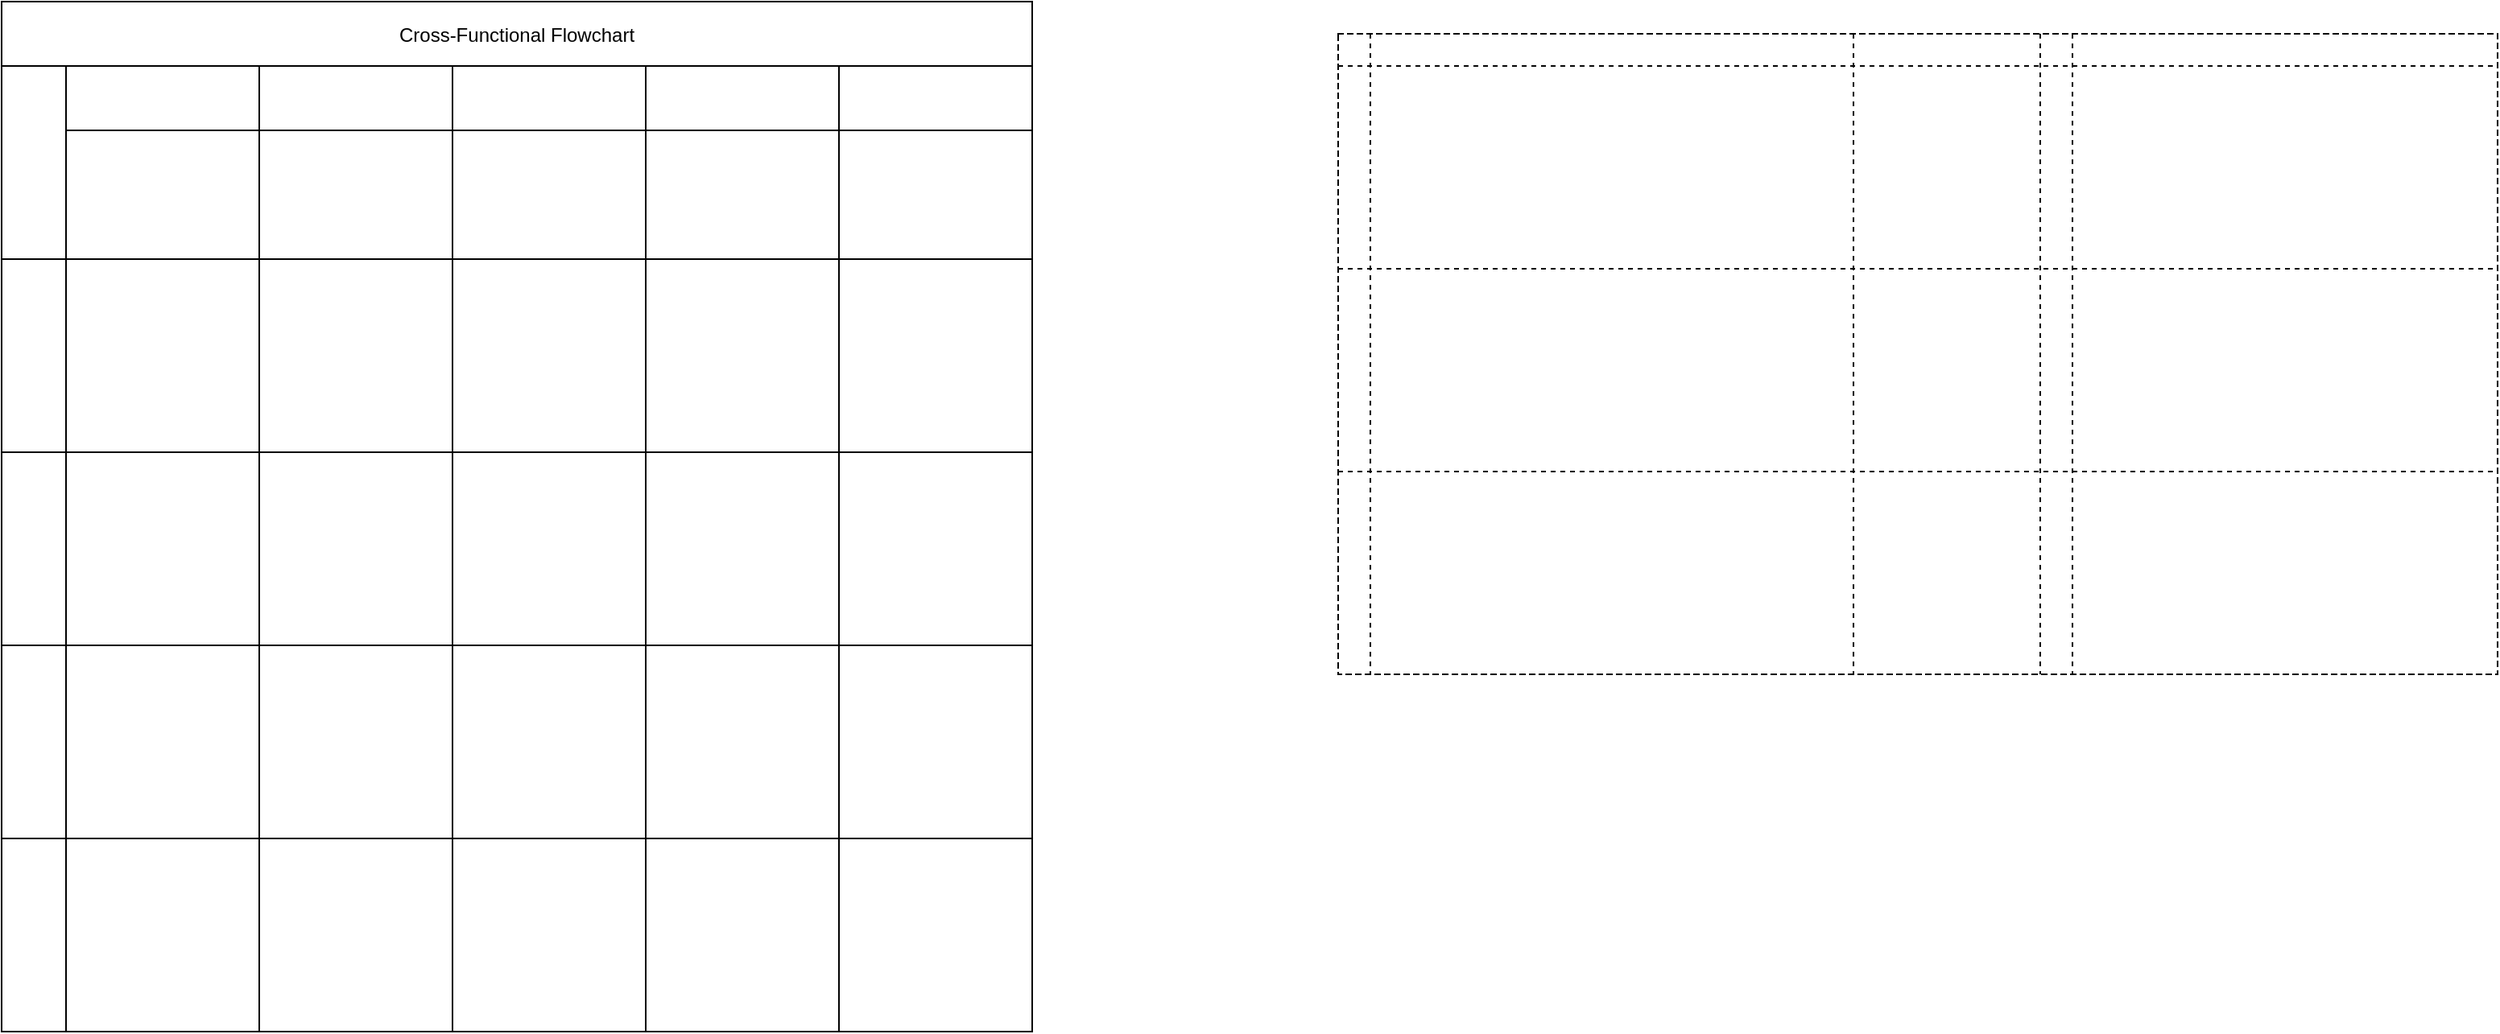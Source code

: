 <mxfile version="26.2.15">
  <diagram name="Page-1" id="TB_9cFE0EKYuABBTSTt4">
    <mxGraphModel dx="1203" dy="1933" grid="1" gridSize="10" guides="1" tooltips="1" connect="1" arrows="1" fold="1" page="1" pageScale="1" pageWidth="827" pageHeight="1169" math="0" shadow="0">
      <root>
        <mxCell id="0" />
        <mxCell id="1" parent="0" />
        <mxCell id="I7guThDB0Dkwod5BumiW-1" value="Cross-Functional Flowchart" style="shape=table;childLayout=tableLayout;startSize=40;collapsible=0;recursiveResize=0;expand=0;gradientColor=none;" vertex="1" parent="1">
          <mxGeometry x="90" y="-20" width="640" height="640" as="geometry" />
        </mxCell>
        <mxCell id="I7guThDB0Dkwod5BumiW-2" value="" style="shape=tableRow;horizontal=0;swimlaneHead=0;swimlaneBody=0;top=0;left=0;strokeColor=inherit;bottom=0;right=0;dropTarget=0;fontStyle=0;fillColor=none;points=[[0,0.5],[1,0.5]];portConstraint=eastwest;startSize=40;collapsible=0;recursiveResize=0;expand=0;" vertex="1" parent="I7guThDB0Dkwod5BumiW-1">
          <mxGeometry y="40" width="640" height="120" as="geometry" />
        </mxCell>
        <mxCell id="I7guThDB0Dkwod5BumiW-3" value="" style="swimlane;swimlaneHead=0;swimlaneBody=0;fontStyle=0;strokeColor=inherit;connectable=0;fillColor=none;startSize=40;collapsible=0;recursiveResize=0;expand=0;" vertex="1" parent="I7guThDB0Dkwod5BumiW-2">
          <mxGeometry x="40" width="120" height="120" as="geometry">
            <mxRectangle width="120" height="120" as="alternateBounds" />
          </mxGeometry>
        </mxCell>
        <mxCell id="I7guThDB0Dkwod5BumiW-4" value="" style="swimlane;swimlaneHead=0;swimlaneBody=0;fontStyle=0;strokeColor=inherit;connectable=0;fillColor=none;startSize=40;collapsible=0;recursiveResize=0;expand=0;" vertex="1" parent="I7guThDB0Dkwod5BumiW-2">
          <mxGeometry x="160" width="120" height="120" as="geometry">
            <mxRectangle width="120" height="120" as="alternateBounds" />
          </mxGeometry>
        </mxCell>
        <mxCell id="I7guThDB0Dkwod5BumiW-5" value="" style="swimlane;swimlaneHead=0;swimlaneBody=0;fontStyle=0;strokeColor=inherit;connectable=0;fillColor=none;startSize=40;collapsible=0;recursiveResize=0;expand=0;" vertex="1" parent="I7guThDB0Dkwod5BumiW-2">
          <mxGeometry x="280" width="120" height="120" as="geometry">
            <mxRectangle width="120" height="120" as="alternateBounds" />
          </mxGeometry>
        </mxCell>
        <mxCell id="I7guThDB0Dkwod5BumiW-6" value="" style="swimlane;swimlaneHead=0;swimlaneBody=0;fontStyle=0;strokeColor=inherit;connectable=0;fillColor=none;startSize=40;collapsible=0;recursiveResize=0;expand=0;" vertex="1" parent="I7guThDB0Dkwod5BumiW-2">
          <mxGeometry x="400" width="120" height="120" as="geometry">
            <mxRectangle width="120" height="120" as="alternateBounds" />
          </mxGeometry>
        </mxCell>
        <mxCell id="I7guThDB0Dkwod5BumiW-7" value="" style="swimlane;swimlaneHead=0;swimlaneBody=0;fontStyle=0;strokeColor=inherit;connectable=0;fillColor=none;startSize=40;collapsible=0;recursiveResize=0;expand=0;" vertex="1" parent="I7guThDB0Dkwod5BumiW-2">
          <mxGeometry x="520" width="120" height="120" as="geometry">
            <mxRectangle width="120" height="120" as="alternateBounds" />
          </mxGeometry>
        </mxCell>
        <mxCell id="I7guThDB0Dkwod5BumiW-8" value="" style="shape=tableRow;horizontal=0;swimlaneHead=0;swimlaneBody=0;top=0;left=0;strokeColor=inherit;bottom=0;right=0;dropTarget=0;fontStyle=0;fillColor=none;points=[[0,0.5],[1,0.5]];portConstraint=eastwest;startSize=40;collapsible=0;recursiveResize=0;expand=0;" vertex="1" parent="I7guThDB0Dkwod5BumiW-1">
          <mxGeometry y="160" width="640" height="120" as="geometry" />
        </mxCell>
        <mxCell id="I7guThDB0Dkwod5BumiW-9" value="" style="swimlane;swimlaneHead=0;swimlaneBody=0;fontStyle=0;connectable=0;strokeColor=inherit;fillColor=none;startSize=0;collapsible=0;recursiveResize=0;expand=0;" vertex="1" parent="I7guThDB0Dkwod5BumiW-8">
          <mxGeometry x="40" width="120" height="120" as="geometry">
            <mxRectangle width="120" height="120" as="alternateBounds" />
          </mxGeometry>
        </mxCell>
        <mxCell id="I7guThDB0Dkwod5BumiW-10" value="" style="swimlane;swimlaneHead=0;swimlaneBody=0;fontStyle=0;connectable=0;strokeColor=inherit;fillColor=none;startSize=0;collapsible=0;recursiveResize=0;expand=0;" vertex="1" parent="I7guThDB0Dkwod5BumiW-8">
          <mxGeometry x="160" width="120" height="120" as="geometry">
            <mxRectangle width="120" height="120" as="alternateBounds" />
          </mxGeometry>
        </mxCell>
        <mxCell id="I7guThDB0Dkwod5BumiW-11" value="" style="swimlane;swimlaneHead=0;swimlaneBody=0;fontStyle=0;connectable=0;strokeColor=inherit;fillColor=none;startSize=0;collapsible=0;recursiveResize=0;expand=0;" vertex="1" parent="I7guThDB0Dkwod5BumiW-8">
          <mxGeometry x="280" width="120" height="120" as="geometry">
            <mxRectangle width="120" height="120" as="alternateBounds" />
          </mxGeometry>
        </mxCell>
        <mxCell id="I7guThDB0Dkwod5BumiW-12" value="" style="swimlane;swimlaneHead=0;swimlaneBody=0;fontStyle=0;connectable=0;strokeColor=inherit;fillColor=none;startSize=0;collapsible=0;recursiveResize=0;expand=0;" vertex="1" parent="I7guThDB0Dkwod5BumiW-8">
          <mxGeometry x="400" width="120" height="120" as="geometry">
            <mxRectangle width="120" height="120" as="alternateBounds" />
          </mxGeometry>
        </mxCell>
        <mxCell id="I7guThDB0Dkwod5BumiW-13" value="" style="swimlane;swimlaneHead=0;swimlaneBody=0;fontStyle=0;connectable=0;strokeColor=inherit;fillColor=none;startSize=0;collapsible=0;recursiveResize=0;expand=0;" vertex="1" parent="I7guThDB0Dkwod5BumiW-8">
          <mxGeometry x="520" width="120" height="120" as="geometry">
            <mxRectangle width="120" height="120" as="alternateBounds" />
          </mxGeometry>
        </mxCell>
        <mxCell id="I7guThDB0Dkwod5BumiW-14" value="" style="shape=tableRow;horizontal=0;swimlaneHead=0;swimlaneBody=0;top=0;left=0;strokeColor=inherit;bottom=0;right=0;dropTarget=0;fontStyle=0;fillColor=none;points=[[0,0.5],[1,0.5]];portConstraint=eastwest;startSize=40;collapsible=0;recursiveResize=0;expand=0;" vertex="1" parent="I7guThDB0Dkwod5BumiW-1">
          <mxGeometry y="280" width="640" height="120" as="geometry" />
        </mxCell>
        <mxCell id="I7guThDB0Dkwod5BumiW-15" value="" style="swimlane;swimlaneHead=0;swimlaneBody=0;fontStyle=0;connectable=0;strokeColor=inherit;fillColor=none;startSize=0;collapsible=0;recursiveResize=0;expand=0;" vertex="1" parent="I7guThDB0Dkwod5BumiW-14">
          <mxGeometry x="40" width="120" height="120" as="geometry">
            <mxRectangle width="120" height="120" as="alternateBounds" />
          </mxGeometry>
        </mxCell>
        <mxCell id="I7guThDB0Dkwod5BumiW-16" value="" style="swimlane;swimlaneHead=0;swimlaneBody=0;fontStyle=0;connectable=0;strokeColor=inherit;fillColor=none;startSize=0;collapsible=0;recursiveResize=0;expand=0;" vertex="1" parent="I7guThDB0Dkwod5BumiW-14">
          <mxGeometry x="160" width="120" height="120" as="geometry">
            <mxRectangle width="120" height="120" as="alternateBounds" />
          </mxGeometry>
        </mxCell>
        <mxCell id="I7guThDB0Dkwod5BumiW-17" value="" style="swimlane;swimlaneHead=0;swimlaneBody=0;fontStyle=0;connectable=0;strokeColor=inherit;fillColor=none;startSize=0;collapsible=0;recursiveResize=0;expand=0;" vertex="1" parent="I7guThDB0Dkwod5BumiW-14">
          <mxGeometry x="280" width="120" height="120" as="geometry">
            <mxRectangle width="120" height="120" as="alternateBounds" />
          </mxGeometry>
        </mxCell>
        <mxCell id="I7guThDB0Dkwod5BumiW-18" value="" style="swimlane;swimlaneHead=0;swimlaneBody=0;fontStyle=0;connectable=0;strokeColor=inherit;fillColor=none;startSize=0;collapsible=0;recursiveResize=0;expand=0;" vertex="1" parent="I7guThDB0Dkwod5BumiW-14">
          <mxGeometry x="400" width="120" height="120" as="geometry">
            <mxRectangle width="120" height="120" as="alternateBounds" />
          </mxGeometry>
        </mxCell>
        <mxCell id="I7guThDB0Dkwod5BumiW-19" value="" style="swimlane;swimlaneHead=0;swimlaneBody=0;fontStyle=0;connectable=0;strokeColor=inherit;fillColor=none;startSize=0;collapsible=0;recursiveResize=0;expand=0;" vertex="1" parent="I7guThDB0Dkwod5BumiW-14">
          <mxGeometry x="520" width="120" height="120" as="geometry">
            <mxRectangle width="120" height="120" as="alternateBounds" />
          </mxGeometry>
        </mxCell>
        <mxCell id="I7guThDB0Dkwod5BumiW-20" value="" style="shape=tableRow;horizontal=0;swimlaneHead=0;swimlaneBody=0;top=0;left=0;strokeColor=inherit;bottom=0;right=0;dropTarget=0;fontStyle=0;fillColor=none;points=[[0,0.5],[1,0.5]];portConstraint=eastwest;startSize=40;collapsible=0;recursiveResize=0;expand=0;" vertex="1" parent="I7guThDB0Dkwod5BumiW-1">
          <mxGeometry y="400" width="640" height="120" as="geometry" />
        </mxCell>
        <mxCell id="I7guThDB0Dkwod5BumiW-21" value="" style="swimlane;swimlaneHead=0;swimlaneBody=0;fontStyle=0;connectable=0;strokeColor=inherit;fillColor=none;startSize=0;collapsible=0;recursiveResize=0;expand=0;" vertex="1" parent="I7guThDB0Dkwod5BumiW-20">
          <mxGeometry x="40" width="120" height="120" as="geometry">
            <mxRectangle width="120" height="120" as="alternateBounds" />
          </mxGeometry>
        </mxCell>
        <mxCell id="I7guThDB0Dkwod5BumiW-22" value="" style="swimlane;swimlaneHead=0;swimlaneBody=0;fontStyle=0;connectable=0;strokeColor=inherit;fillColor=none;startSize=0;collapsible=0;recursiveResize=0;expand=0;" vertex="1" parent="I7guThDB0Dkwod5BumiW-20">
          <mxGeometry x="160" width="120" height="120" as="geometry">
            <mxRectangle width="120" height="120" as="alternateBounds" />
          </mxGeometry>
        </mxCell>
        <mxCell id="I7guThDB0Dkwod5BumiW-23" value="" style="swimlane;swimlaneHead=0;swimlaneBody=0;fontStyle=0;connectable=0;strokeColor=inherit;fillColor=none;startSize=0;collapsible=0;recursiveResize=0;expand=0;" vertex="1" parent="I7guThDB0Dkwod5BumiW-20">
          <mxGeometry x="280" width="120" height="120" as="geometry">
            <mxRectangle width="120" height="120" as="alternateBounds" />
          </mxGeometry>
        </mxCell>
        <mxCell id="I7guThDB0Dkwod5BumiW-24" value="" style="swimlane;swimlaneHead=0;swimlaneBody=0;fontStyle=0;connectable=0;strokeColor=inherit;fillColor=none;startSize=0;collapsible=0;recursiveResize=0;expand=0;" vertex="1" parent="I7guThDB0Dkwod5BumiW-20">
          <mxGeometry x="400" width="120" height="120" as="geometry">
            <mxRectangle width="120" height="120" as="alternateBounds" />
          </mxGeometry>
        </mxCell>
        <mxCell id="I7guThDB0Dkwod5BumiW-25" value="" style="swimlane;swimlaneHead=0;swimlaneBody=0;fontStyle=0;connectable=0;strokeColor=inherit;fillColor=none;startSize=0;collapsible=0;recursiveResize=0;expand=0;" vertex="1" parent="I7guThDB0Dkwod5BumiW-20">
          <mxGeometry x="520" width="120" height="120" as="geometry">
            <mxRectangle width="120" height="120" as="alternateBounds" />
          </mxGeometry>
        </mxCell>
        <mxCell id="I7guThDB0Dkwod5BumiW-26" value="" style="shape=tableRow;horizontal=0;swimlaneHead=0;swimlaneBody=0;top=0;left=0;strokeColor=inherit;bottom=0;right=0;dropTarget=0;fontStyle=0;fillColor=none;points=[[0,0.5],[1,0.5]];portConstraint=eastwest;startSize=40;collapsible=0;recursiveResize=0;expand=0;" vertex="1" parent="I7guThDB0Dkwod5BumiW-1">
          <mxGeometry y="520" width="640" height="120" as="geometry" />
        </mxCell>
        <mxCell id="I7guThDB0Dkwod5BumiW-27" value="" style="swimlane;swimlaneHead=0;swimlaneBody=0;fontStyle=0;connectable=0;strokeColor=inherit;fillColor=none;startSize=0;collapsible=0;recursiveResize=0;expand=0;" vertex="1" parent="I7guThDB0Dkwod5BumiW-26">
          <mxGeometry x="40" width="120" height="120" as="geometry">
            <mxRectangle width="120" height="120" as="alternateBounds" />
          </mxGeometry>
        </mxCell>
        <mxCell id="I7guThDB0Dkwod5BumiW-28" value="" style="swimlane;swimlaneHead=0;swimlaneBody=0;fontStyle=0;connectable=0;strokeColor=inherit;fillColor=none;startSize=0;collapsible=0;recursiveResize=0;expand=0;" vertex="1" parent="I7guThDB0Dkwod5BumiW-26">
          <mxGeometry x="160" width="120" height="120" as="geometry">
            <mxRectangle width="120" height="120" as="alternateBounds" />
          </mxGeometry>
        </mxCell>
        <mxCell id="I7guThDB0Dkwod5BumiW-29" value="" style="swimlane;swimlaneHead=0;swimlaneBody=0;fontStyle=0;connectable=0;strokeColor=inherit;fillColor=none;startSize=0;collapsible=0;recursiveResize=0;expand=0;" vertex="1" parent="I7guThDB0Dkwod5BumiW-26">
          <mxGeometry x="280" width="120" height="120" as="geometry">
            <mxRectangle width="120" height="120" as="alternateBounds" />
          </mxGeometry>
        </mxCell>
        <mxCell id="I7guThDB0Dkwod5BumiW-30" value="" style="swimlane;swimlaneHead=0;swimlaneBody=0;fontStyle=0;connectable=0;strokeColor=inherit;fillColor=none;startSize=0;collapsible=0;recursiveResize=0;expand=0;" vertex="1" parent="I7guThDB0Dkwod5BumiW-26">
          <mxGeometry x="400" width="120" height="120" as="geometry">
            <mxRectangle width="120" height="120" as="alternateBounds" />
          </mxGeometry>
        </mxCell>
        <mxCell id="I7guThDB0Dkwod5BumiW-31" value="" style="swimlane;swimlaneHead=0;swimlaneBody=0;fontStyle=0;connectable=0;strokeColor=inherit;fillColor=none;startSize=0;collapsible=0;recursiveResize=0;expand=0;" vertex="1" parent="I7guThDB0Dkwod5BumiW-26">
          <mxGeometry x="520" width="120" height="120" as="geometry">
            <mxRectangle width="120" height="120" as="alternateBounds" />
          </mxGeometry>
        </mxCell>
        <mxCell id="I7guThDB0Dkwod5BumiW-32" value="" style="shape=table;startSize=0;container=1;collapsible=0;childLayout=tableLayout;dashed=1;" vertex="1" parent="1">
          <mxGeometry x="920" width="720" height="398" as="geometry" />
        </mxCell>
        <mxCell id="I7guThDB0Dkwod5BumiW-33" value="" style="shape=tableRow;horizontal=0;startSize=0;swimlaneHead=0;swimlaneBody=0;strokeColor=inherit;top=0;left=0;bottom=0;right=0;collapsible=0;dropTarget=0;fillColor=none;points=[[0,0.5],[1,0.5]];portConstraint=eastwest;" vertex="1" parent="I7guThDB0Dkwod5BumiW-32">
          <mxGeometry width="720" height="20" as="geometry" />
        </mxCell>
        <mxCell id="I7guThDB0Dkwod5BumiW-34" value="" style="shape=partialRectangle;html=1;whiteSpace=wrap;connectable=0;strokeColor=inherit;overflow=hidden;fillColor=none;top=0;left=0;bottom=0;right=0;pointerEvents=1;" vertex="1" parent="I7guThDB0Dkwod5BumiW-33">
          <mxGeometry width="20" height="20" as="geometry">
            <mxRectangle width="20" height="20" as="alternateBounds" />
          </mxGeometry>
        </mxCell>
        <mxCell id="I7guThDB0Dkwod5BumiW-35" value="" style="shape=partialRectangle;html=1;whiteSpace=wrap;connectable=0;strokeColor=inherit;overflow=hidden;fillColor=none;top=0;left=0;bottom=0;right=0;pointerEvents=1;" vertex="1" parent="I7guThDB0Dkwod5BumiW-33">
          <mxGeometry x="20" width="300" height="20" as="geometry">
            <mxRectangle width="300" height="20" as="alternateBounds" />
          </mxGeometry>
        </mxCell>
        <mxCell id="I7guThDB0Dkwod5BumiW-36" value="" style="shape=partialRectangle;html=1;whiteSpace=wrap;connectable=0;strokeColor=inherit;overflow=hidden;fillColor=none;top=0;left=0;bottom=0;right=0;pointerEvents=1;" vertex="1" parent="I7guThDB0Dkwod5BumiW-33">
          <mxGeometry x="320" width="116" height="20" as="geometry">
            <mxRectangle width="116" height="20" as="alternateBounds" />
          </mxGeometry>
        </mxCell>
        <mxCell id="I7guThDB0Dkwod5BumiW-37" value="" style="shape=partialRectangle;html=1;whiteSpace=wrap;connectable=0;strokeColor=inherit;overflow=hidden;fillColor=none;top=0;left=0;bottom=0;right=0;pointerEvents=1;" vertex="1" parent="I7guThDB0Dkwod5BumiW-33">
          <mxGeometry x="436" width="20" height="20" as="geometry">
            <mxRectangle width="20" height="20" as="alternateBounds" />
          </mxGeometry>
        </mxCell>
        <mxCell id="I7guThDB0Dkwod5BumiW-38" value="" style="shape=partialRectangle;html=1;whiteSpace=wrap;connectable=0;strokeColor=inherit;overflow=hidden;fillColor=none;top=0;left=0;bottom=0;right=0;pointerEvents=1;" vertex="1" parent="I7guThDB0Dkwod5BumiW-33">
          <mxGeometry x="456" width="264" height="20" as="geometry">
            <mxRectangle width="264" height="20" as="alternateBounds" />
          </mxGeometry>
        </mxCell>
        <mxCell id="I7guThDB0Dkwod5BumiW-39" value="" style="shape=tableRow;horizontal=0;startSize=0;swimlaneHead=0;swimlaneBody=0;strokeColor=inherit;top=0;left=0;bottom=0;right=0;collapsible=0;dropTarget=0;fillColor=none;points=[[0,0.5],[1,0.5]];portConstraint=eastwest;" vertex="1" parent="I7guThDB0Dkwod5BumiW-32">
          <mxGeometry y="20" width="720" height="126" as="geometry" />
        </mxCell>
        <mxCell id="I7guThDB0Dkwod5BumiW-40" value="" style="shape=partialRectangle;html=1;whiteSpace=wrap;connectable=0;strokeColor=inherit;overflow=hidden;fillColor=none;top=0;left=0;bottom=0;right=0;pointerEvents=1;" vertex="1" parent="I7guThDB0Dkwod5BumiW-39">
          <mxGeometry width="20" height="126" as="geometry">
            <mxRectangle width="20" height="126" as="alternateBounds" />
          </mxGeometry>
        </mxCell>
        <mxCell id="I7guThDB0Dkwod5BumiW-41" value="" style="shape=partialRectangle;html=1;whiteSpace=wrap;connectable=0;strokeColor=inherit;overflow=hidden;fillColor=none;top=0;left=0;bottom=0;right=0;pointerEvents=1;" vertex="1" parent="I7guThDB0Dkwod5BumiW-39">
          <mxGeometry x="20" width="300" height="126" as="geometry">
            <mxRectangle width="300" height="126" as="alternateBounds" />
          </mxGeometry>
        </mxCell>
        <mxCell id="I7guThDB0Dkwod5BumiW-42" value="" style="shape=partialRectangle;html=1;whiteSpace=wrap;connectable=0;strokeColor=inherit;overflow=hidden;fillColor=none;top=0;left=0;bottom=0;right=0;pointerEvents=1;" vertex="1" parent="I7guThDB0Dkwod5BumiW-39">
          <mxGeometry x="320" width="116" height="126" as="geometry">
            <mxRectangle width="116" height="126" as="alternateBounds" />
          </mxGeometry>
        </mxCell>
        <mxCell id="I7guThDB0Dkwod5BumiW-43" value="" style="shape=partialRectangle;html=1;whiteSpace=wrap;connectable=0;strokeColor=inherit;overflow=hidden;fillColor=none;top=0;left=0;bottom=0;right=0;pointerEvents=1;" vertex="1" parent="I7guThDB0Dkwod5BumiW-39">
          <mxGeometry x="436" width="20" height="126" as="geometry">
            <mxRectangle width="20" height="126" as="alternateBounds" />
          </mxGeometry>
        </mxCell>
        <mxCell id="I7guThDB0Dkwod5BumiW-44" value="" style="shape=partialRectangle;html=1;whiteSpace=wrap;connectable=0;strokeColor=inherit;overflow=hidden;fillColor=none;top=0;left=0;bottom=0;right=0;pointerEvents=1;" vertex="1" parent="I7guThDB0Dkwod5BumiW-39">
          <mxGeometry x="456" width="264" height="126" as="geometry">
            <mxRectangle width="264" height="126" as="alternateBounds" />
          </mxGeometry>
        </mxCell>
        <mxCell id="I7guThDB0Dkwod5BumiW-45" value="" style="shape=tableRow;horizontal=0;startSize=0;swimlaneHead=0;swimlaneBody=0;strokeColor=inherit;top=0;left=0;bottom=0;right=0;collapsible=0;dropTarget=0;fillColor=none;points=[[0,0.5],[1,0.5]];portConstraint=eastwest;" vertex="1" parent="I7guThDB0Dkwod5BumiW-32">
          <mxGeometry y="146" width="720" height="126" as="geometry" />
        </mxCell>
        <mxCell id="I7guThDB0Dkwod5BumiW-46" value="" style="shape=partialRectangle;html=1;whiteSpace=wrap;connectable=0;strokeColor=inherit;overflow=hidden;fillColor=none;top=0;left=0;bottom=0;right=0;pointerEvents=1;" vertex="1" parent="I7guThDB0Dkwod5BumiW-45">
          <mxGeometry width="20" height="126" as="geometry">
            <mxRectangle width="20" height="126" as="alternateBounds" />
          </mxGeometry>
        </mxCell>
        <mxCell id="I7guThDB0Dkwod5BumiW-47" value="" style="shape=partialRectangle;html=1;whiteSpace=wrap;connectable=0;strokeColor=inherit;overflow=hidden;fillColor=none;top=0;left=0;bottom=0;right=0;pointerEvents=1;" vertex="1" parent="I7guThDB0Dkwod5BumiW-45">
          <mxGeometry x="20" width="300" height="126" as="geometry">
            <mxRectangle width="300" height="126" as="alternateBounds" />
          </mxGeometry>
        </mxCell>
        <mxCell id="I7guThDB0Dkwod5BumiW-48" value="" style="shape=partialRectangle;html=1;whiteSpace=wrap;connectable=0;strokeColor=inherit;overflow=hidden;fillColor=none;top=0;left=0;bottom=0;right=0;pointerEvents=1;" vertex="1" parent="I7guThDB0Dkwod5BumiW-45">
          <mxGeometry x="320" width="116" height="126" as="geometry">
            <mxRectangle width="116" height="126" as="alternateBounds" />
          </mxGeometry>
        </mxCell>
        <mxCell id="I7guThDB0Dkwod5BumiW-49" value="" style="shape=partialRectangle;html=1;whiteSpace=wrap;connectable=0;strokeColor=inherit;overflow=hidden;fillColor=none;top=0;left=0;bottom=0;right=0;pointerEvents=1;" vertex="1" parent="I7guThDB0Dkwod5BumiW-45">
          <mxGeometry x="436" width="20" height="126" as="geometry">
            <mxRectangle width="20" height="126" as="alternateBounds" />
          </mxGeometry>
        </mxCell>
        <mxCell id="I7guThDB0Dkwod5BumiW-50" value="" style="shape=partialRectangle;html=1;whiteSpace=wrap;connectable=0;strokeColor=inherit;overflow=hidden;fillColor=none;top=0;left=0;bottom=0;right=0;pointerEvents=1;" vertex="1" parent="I7guThDB0Dkwod5BumiW-45">
          <mxGeometry x="456" width="264" height="126" as="geometry">
            <mxRectangle width="264" height="126" as="alternateBounds" />
          </mxGeometry>
        </mxCell>
        <mxCell id="I7guThDB0Dkwod5BumiW-51" value="" style="shape=tableRow;horizontal=0;startSize=0;swimlaneHead=0;swimlaneBody=0;strokeColor=inherit;top=0;left=0;bottom=0;right=0;collapsible=0;dropTarget=0;fillColor=none;points=[[0,0.5],[1,0.5]];portConstraint=eastwest;" vertex="1" parent="I7guThDB0Dkwod5BumiW-32">
          <mxGeometry y="272" width="720" height="126" as="geometry" />
        </mxCell>
        <mxCell id="I7guThDB0Dkwod5BumiW-52" value="" style="shape=partialRectangle;html=1;whiteSpace=wrap;connectable=0;strokeColor=inherit;overflow=hidden;fillColor=none;top=0;left=0;bottom=0;right=0;pointerEvents=1;" vertex="1" parent="I7guThDB0Dkwod5BumiW-51">
          <mxGeometry width="20" height="126" as="geometry">
            <mxRectangle width="20" height="126" as="alternateBounds" />
          </mxGeometry>
        </mxCell>
        <mxCell id="I7guThDB0Dkwod5BumiW-53" value="" style="shape=partialRectangle;html=1;whiteSpace=wrap;connectable=0;strokeColor=inherit;overflow=hidden;fillColor=none;top=0;left=0;bottom=0;right=0;pointerEvents=1;" vertex="1" parent="I7guThDB0Dkwod5BumiW-51">
          <mxGeometry x="20" width="300" height="126" as="geometry">
            <mxRectangle width="300" height="126" as="alternateBounds" />
          </mxGeometry>
        </mxCell>
        <mxCell id="I7guThDB0Dkwod5BumiW-54" value="" style="shape=partialRectangle;html=1;whiteSpace=wrap;connectable=0;strokeColor=inherit;overflow=hidden;fillColor=none;top=0;left=0;bottom=0;right=0;pointerEvents=1;" vertex="1" parent="I7guThDB0Dkwod5BumiW-51">
          <mxGeometry x="320" width="116" height="126" as="geometry">
            <mxRectangle width="116" height="126" as="alternateBounds" />
          </mxGeometry>
        </mxCell>
        <mxCell id="I7guThDB0Dkwod5BumiW-55" value="" style="shape=partialRectangle;html=1;whiteSpace=wrap;connectable=0;strokeColor=inherit;overflow=hidden;fillColor=none;top=0;left=0;bottom=0;right=0;pointerEvents=1;" vertex="1" parent="I7guThDB0Dkwod5BumiW-51">
          <mxGeometry x="436" width="20" height="126" as="geometry">
            <mxRectangle width="20" height="126" as="alternateBounds" />
          </mxGeometry>
        </mxCell>
        <mxCell id="I7guThDB0Dkwod5BumiW-56" value="" style="shape=partialRectangle;html=1;whiteSpace=wrap;connectable=0;strokeColor=inherit;overflow=hidden;fillColor=none;top=0;left=0;bottom=0;right=0;pointerEvents=1;" vertex="1" parent="I7guThDB0Dkwod5BumiW-51">
          <mxGeometry x="456" width="264" height="126" as="geometry">
            <mxRectangle width="264" height="126" as="alternateBounds" />
          </mxGeometry>
        </mxCell>
      </root>
    </mxGraphModel>
  </diagram>
</mxfile>

